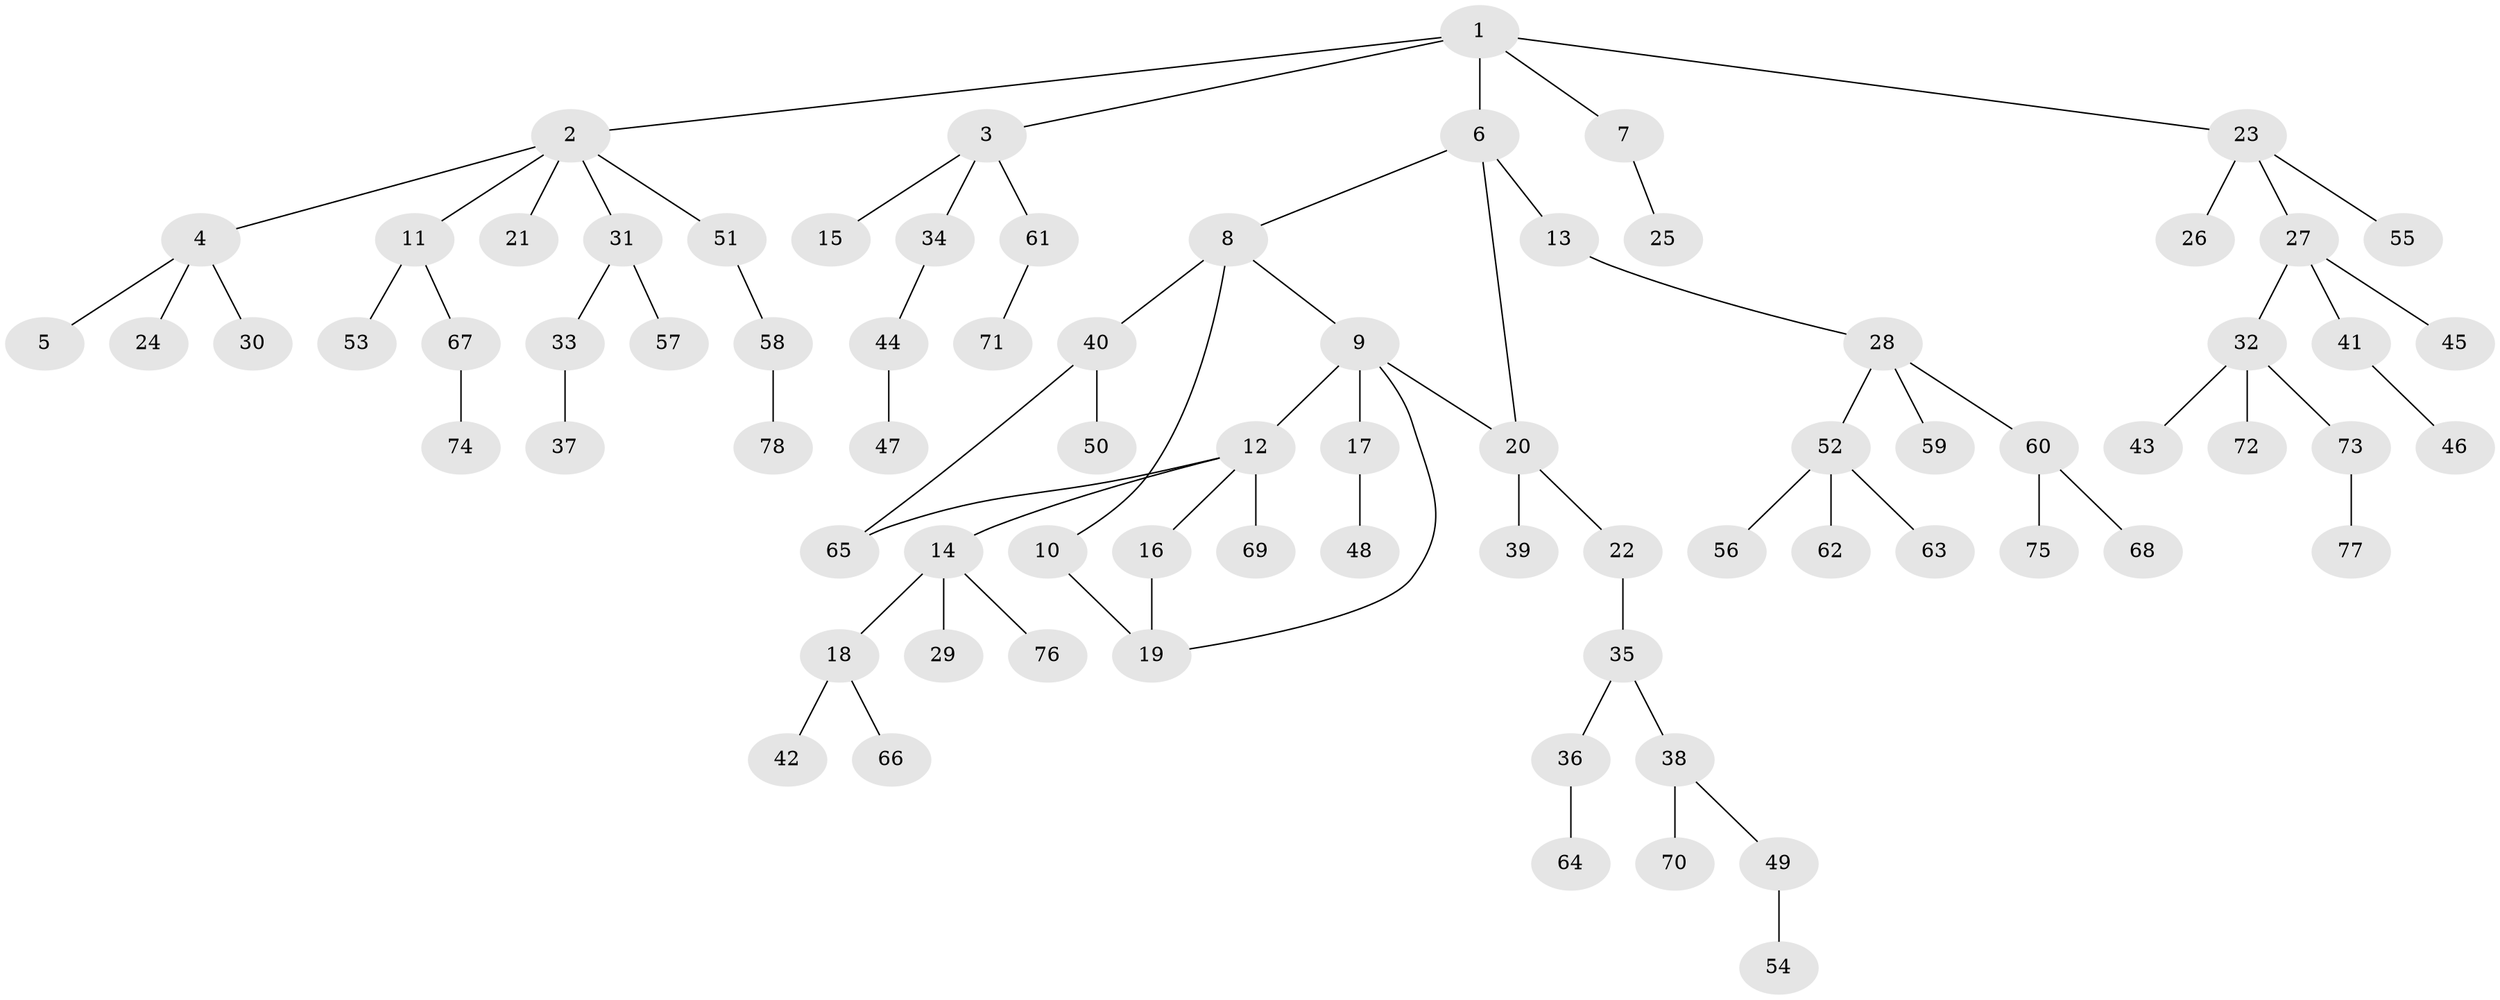 // coarse degree distribution, {5: 0.1111111111111111, 6: 0.037037037037037035, 3: 0.16666666666666666, 1: 0.5740740740740741, 4: 0.018518518518518517, 2: 0.09259259259259259}
// Generated by graph-tools (version 1.1) at 2025/23/03/03/25 07:23:30]
// undirected, 78 vertices, 81 edges
graph export_dot {
graph [start="1"]
  node [color=gray90,style=filled];
  1;
  2;
  3;
  4;
  5;
  6;
  7;
  8;
  9;
  10;
  11;
  12;
  13;
  14;
  15;
  16;
  17;
  18;
  19;
  20;
  21;
  22;
  23;
  24;
  25;
  26;
  27;
  28;
  29;
  30;
  31;
  32;
  33;
  34;
  35;
  36;
  37;
  38;
  39;
  40;
  41;
  42;
  43;
  44;
  45;
  46;
  47;
  48;
  49;
  50;
  51;
  52;
  53;
  54;
  55;
  56;
  57;
  58;
  59;
  60;
  61;
  62;
  63;
  64;
  65;
  66;
  67;
  68;
  69;
  70;
  71;
  72;
  73;
  74;
  75;
  76;
  77;
  78;
  1 -- 2;
  1 -- 3;
  1 -- 6;
  1 -- 7;
  1 -- 23;
  2 -- 4;
  2 -- 11;
  2 -- 21;
  2 -- 31;
  2 -- 51;
  3 -- 15;
  3 -- 34;
  3 -- 61;
  4 -- 5;
  4 -- 24;
  4 -- 30;
  6 -- 8;
  6 -- 13;
  6 -- 20;
  7 -- 25;
  8 -- 9;
  8 -- 10;
  8 -- 40;
  9 -- 12;
  9 -- 17;
  9 -- 19;
  9 -- 20;
  10 -- 19;
  11 -- 53;
  11 -- 67;
  12 -- 14;
  12 -- 16;
  12 -- 65;
  12 -- 69;
  13 -- 28;
  14 -- 18;
  14 -- 29;
  14 -- 76;
  16 -- 19;
  17 -- 48;
  18 -- 42;
  18 -- 66;
  20 -- 22;
  20 -- 39;
  22 -- 35;
  23 -- 26;
  23 -- 27;
  23 -- 55;
  27 -- 32;
  27 -- 41;
  27 -- 45;
  28 -- 52;
  28 -- 59;
  28 -- 60;
  31 -- 33;
  31 -- 57;
  32 -- 43;
  32 -- 72;
  32 -- 73;
  33 -- 37;
  34 -- 44;
  35 -- 36;
  35 -- 38;
  36 -- 64;
  38 -- 49;
  38 -- 70;
  40 -- 50;
  40 -- 65;
  41 -- 46;
  44 -- 47;
  49 -- 54;
  51 -- 58;
  52 -- 56;
  52 -- 62;
  52 -- 63;
  58 -- 78;
  60 -- 68;
  60 -- 75;
  61 -- 71;
  67 -- 74;
  73 -- 77;
}
